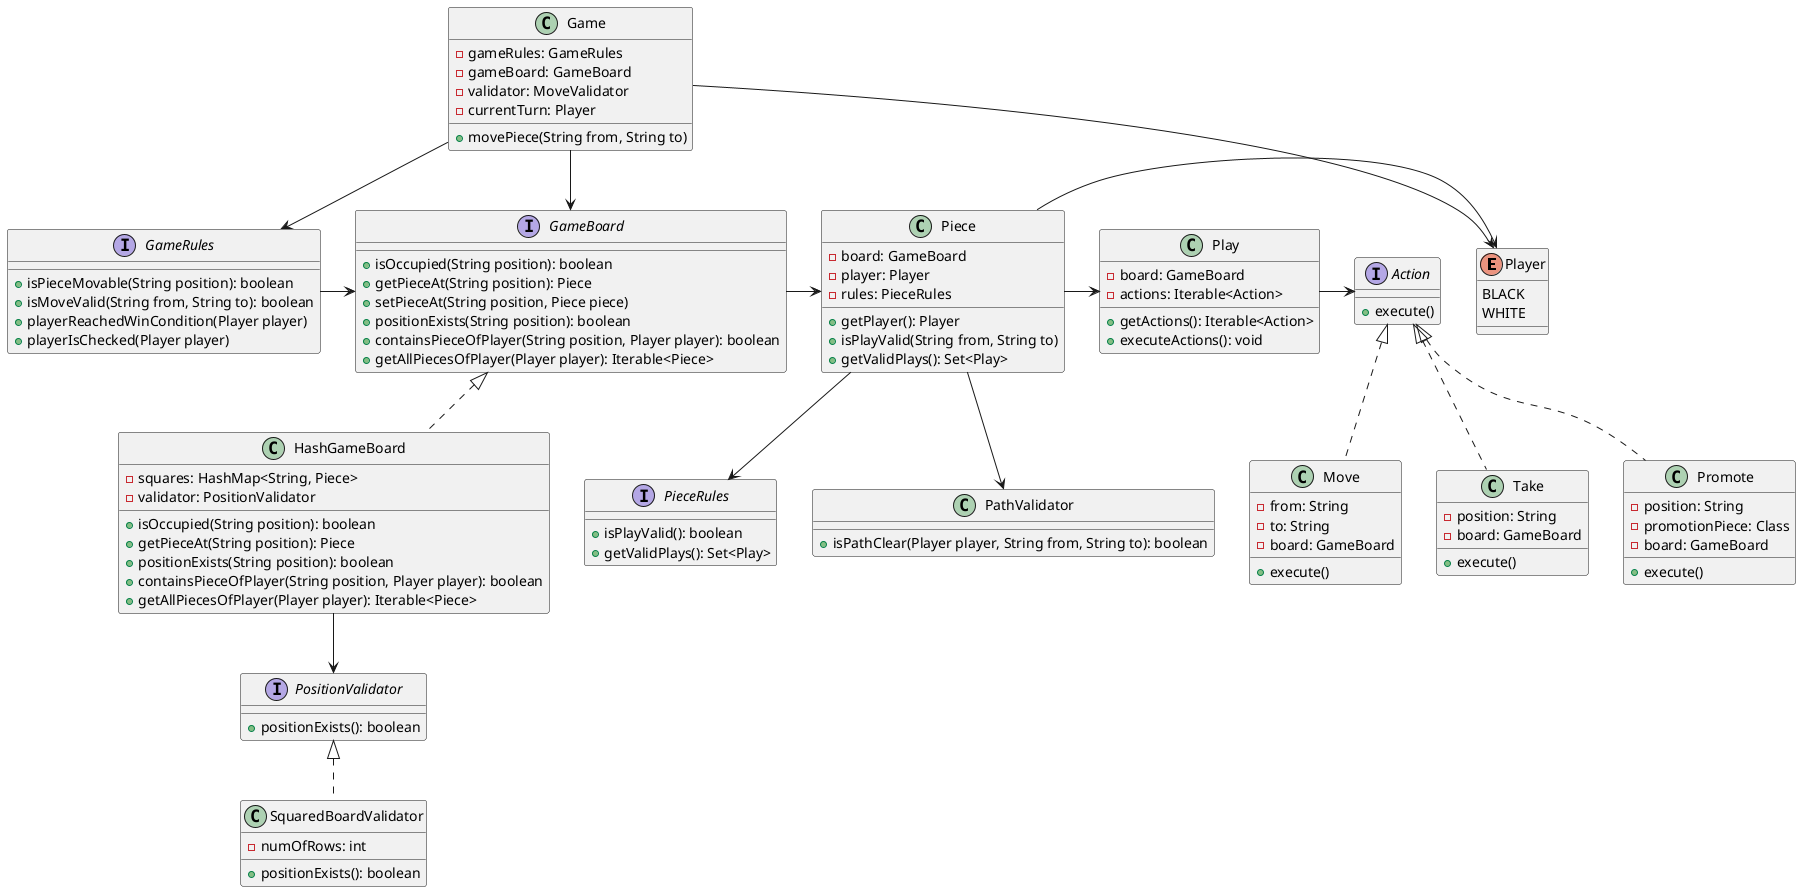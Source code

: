 @startuml
'https://plantuml.com/class-diagram

'enum Color {
'WHITE
'BLACK
'}

enum Player {
    BLACK
    WHITE
}

class Game {
    - gameRules: GameRules
    - gameBoard: GameBoard
    - validator: MoveValidator
    - currentTurn: Player
    ' isMovable would be used in movePiece(): it permits, for instance, to block the rival's pieces, or piece movements when the player's king is checked.
    + movePiece(String from, String to)
}

interface GameRules {
    + isPieceMovable(String position): boolean
    + isMoveValid(String from, String to): boolean
    + playerReachedWinCondition(Player player)
    + playerIsChecked(Player player)
}

interface GameBoard {
    + isOccupied(String position): boolean
    + getPieceAt(String position): Piece
    + setPieceAt(String position, Piece piece)
    + positionExists(String position): boolean
    + containsPieceOfPlayer(String position, Player player): boolean
    + getAllPiecesOfPlayer(Player player): Iterable<Piece>
}

'interface MoveValidator {
'    + isPieceMovable(String position): boolean
'    + isMoveValid(String from, String to): boolean
'    'TODO: Maybe instead have a method that gets all movable pieces? Or maybe isMovable() should support polymorphism by Piece. In that case, it should be a method of that interface.
'}

class HashGameBoard implements GameBoard {
    - squares: HashMap<String, Piece>
    - validator: PositionValidator
    + isOccupied(String position): boolean
    + getPieceAt(String position): Piece
    + positionExists(String position): boolean
    + containsPieceOfPlayer(String position, Player player): boolean
    + getAllPiecesOfPlayer(Player player): Iterable<Piece>
}

interface PositionValidator {
    ' Allows to define different kinds of game board
    + positionExists(): boolean
}

class SquaredBoardValidator implements PositionValidator {
    - numOfRows: int
    + positionExists(): boolean
}

'class Square {
'    - x: Character
'    - y: int
'    - pieceOccupying: Piece
'
'    + getX(): Character
'    + getY(): int
'    + isOccupied(): boolean
'    + getPieceOccupying(): Piece
'}

'interface Rule {
'    + isViolated(Square currSquare, Square newSquare): boolean
'}

'class BoardLimitsRule implements Rule {
'}

'class RuleSet implements Rule {
'    - rules: Iterable<Rule>
'    + isViolated(Square currSquare, Square newSquare): boolean
'}

'class MoveRuleSet {
'
'    + getValidMoves(): Iterable<String>
'}

'class MoveFilter {
'}

' class PawnMove implements Rule {
'   boolean isViolated(Square currSquare, Square newSquare) {
'       return currSquare.y == newSquare.y + 1;
'   }
'}
'
' class
'
'

class Play {
    - board: GameBoard
    - actions: Iterable<Action>
    + getActions(): Iterable<Action>
    + executeActions(): void
}

interface Action {
    + execute()
    ' Maybe this could simply be a Runnable
}

class Move implements Action {
    - from: String
    - to: String
    - board: GameBoard
    + execute()
}

class Take implements Action {
    - position: String
    - board: GameBoard
    + execute()
    ' TODO: Sometimes moving our piece implicitly includes taking the rival's piece (we reassign the latter's board position to the former, so the reference is replaced). Think about this.
}

class Promote implements Action {
    - position: String
    - promotionPiece: Class
    - board: GameBoard
    + execute()
}

class Piece {
    - board: GameBoard
    ' There would be no consistency-circularity issues with the field above, since it's final
    ' - ruleset: MoveRuleSet
    - player: Player
    - rules: PieceRules
    + getPlayer(): Player
'    + rulesAreViolated(): boolean
    + isPlayValid(String from, String to)
    + getValidPlays(): Set<Play>
}

interface PieceRules {
    + isPlayValid(): boolean
    + getValidPlays(): Set<Play>
}

class PathValidator {
    + isPathClear(Player player, String from, String to): boolean
    ' Checks whether something is blocking the path between a piece and a position.
}

'enum StandardPiece {
'    KING
'    ROOK
'    QUEEN
'    BISHOP
'    KNIGHT
'    PAWN
'
'    + getInstanceOf(StandardPiece piece, Player player)
'}

'class King extends Piece {
'    move(Square): void
'}
'class Rook extends Piece {
'    move(Square): void
'}
'class Bishop extends Piece {
'    move(Square): void
'}
'class Queen extends Piece {
'    move(Square): void
'}
'class Knight extends Piece {
'    move(Square): void
'}
'class Pawn extends Piece {
'    move(Square): void
'}

Game --> GameRules
Game -> GameBoard
'MoveValidator -> GameRules

GameRules -> GameBoard
GameBoard -> Piece
HashGameBoard --> PositionValidator
'Piece -> MoveRuleSet
'RuleSet -> Rule
'Piece -> Rule
Piece -> Player
Piece --> PieceRules
Piece --> PathValidator
Game -> Player
Piece -> Play
Play -> Action

'TODO: The fact that you cannot take your own pieces is a general rule. Check and checkmate are, too; even board-limit rules. Think about which general rules could be represented and how.


@enduml